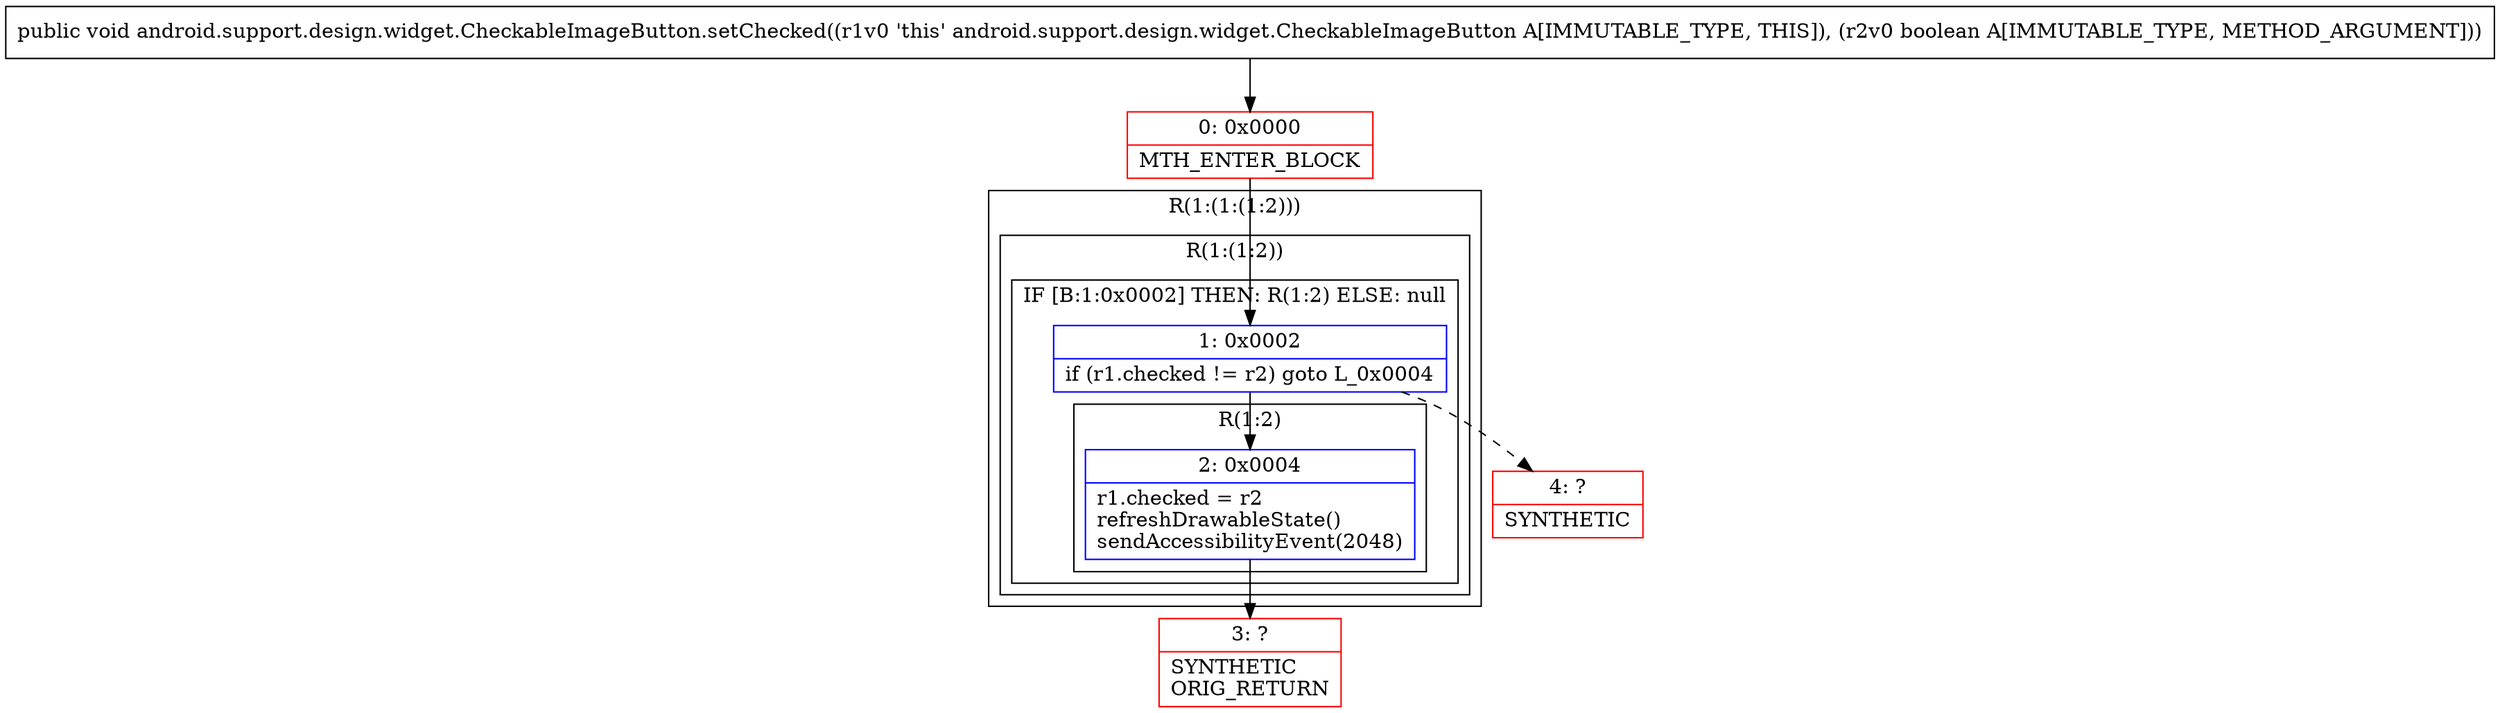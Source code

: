 digraph "CFG forandroid.support.design.widget.CheckableImageButton.setChecked(Z)V" {
subgraph cluster_Region_1623509822 {
label = "R(1:(1:(1:2)))";
node [shape=record,color=blue];
subgraph cluster_Region_1177500332 {
label = "R(1:(1:2))";
node [shape=record,color=blue];
subgraph cluster_IfRegion_644452018 {
label = "IF [B:1:0x0002] THEN: R(1:2) ELSE: null";
node [shape=record,color=blue];
Node_1 [shape=record,label="{1\:\ 0x0002|if (r1.checked != r2) goto L_0x0004\l}"];
subgraph cluster_Region_1695298943 {
label = "R(1:2)";
node [shape=record,color=blue];
Node_2 [shape=record,label="{2\:\ 0x0004|r1.checked = r2\lrefreshDrawableState()\lsendAccessibilityEvent(2048)\l}"];
}
}
}
}
Node_0 [shape=record,color=red,label="{0\:\ 0x0000|MTH_ENTER_BLOCK\l}"];
Node_3 [shape=record,color=red,label="{3\:\ ?|SYNTHETIC\lORIG_RETURN\l}"];
Node_4 [shape=record,color=red,label="{4\:\ ?|SYNTHETIC\l}"];
MethodNode[shape=record,label="{public void android.support.design.widget.CheckableImageButton.setChecked((r1v0 'this' android.support.design.widget.CheckableImageButton A[IMMUTABLE_TYPE, THIS]), (r2v0 boolean A[IMMUTABLE_TYPE, METHOD_ARGUMENT])) }"];
MethodNode -> Node_0;
Node_1 -> Node_2;
Node_1 -> Node_4[style=dashed];
Node_2 -> Node_3;
Node_0 -> Node_1;
}

